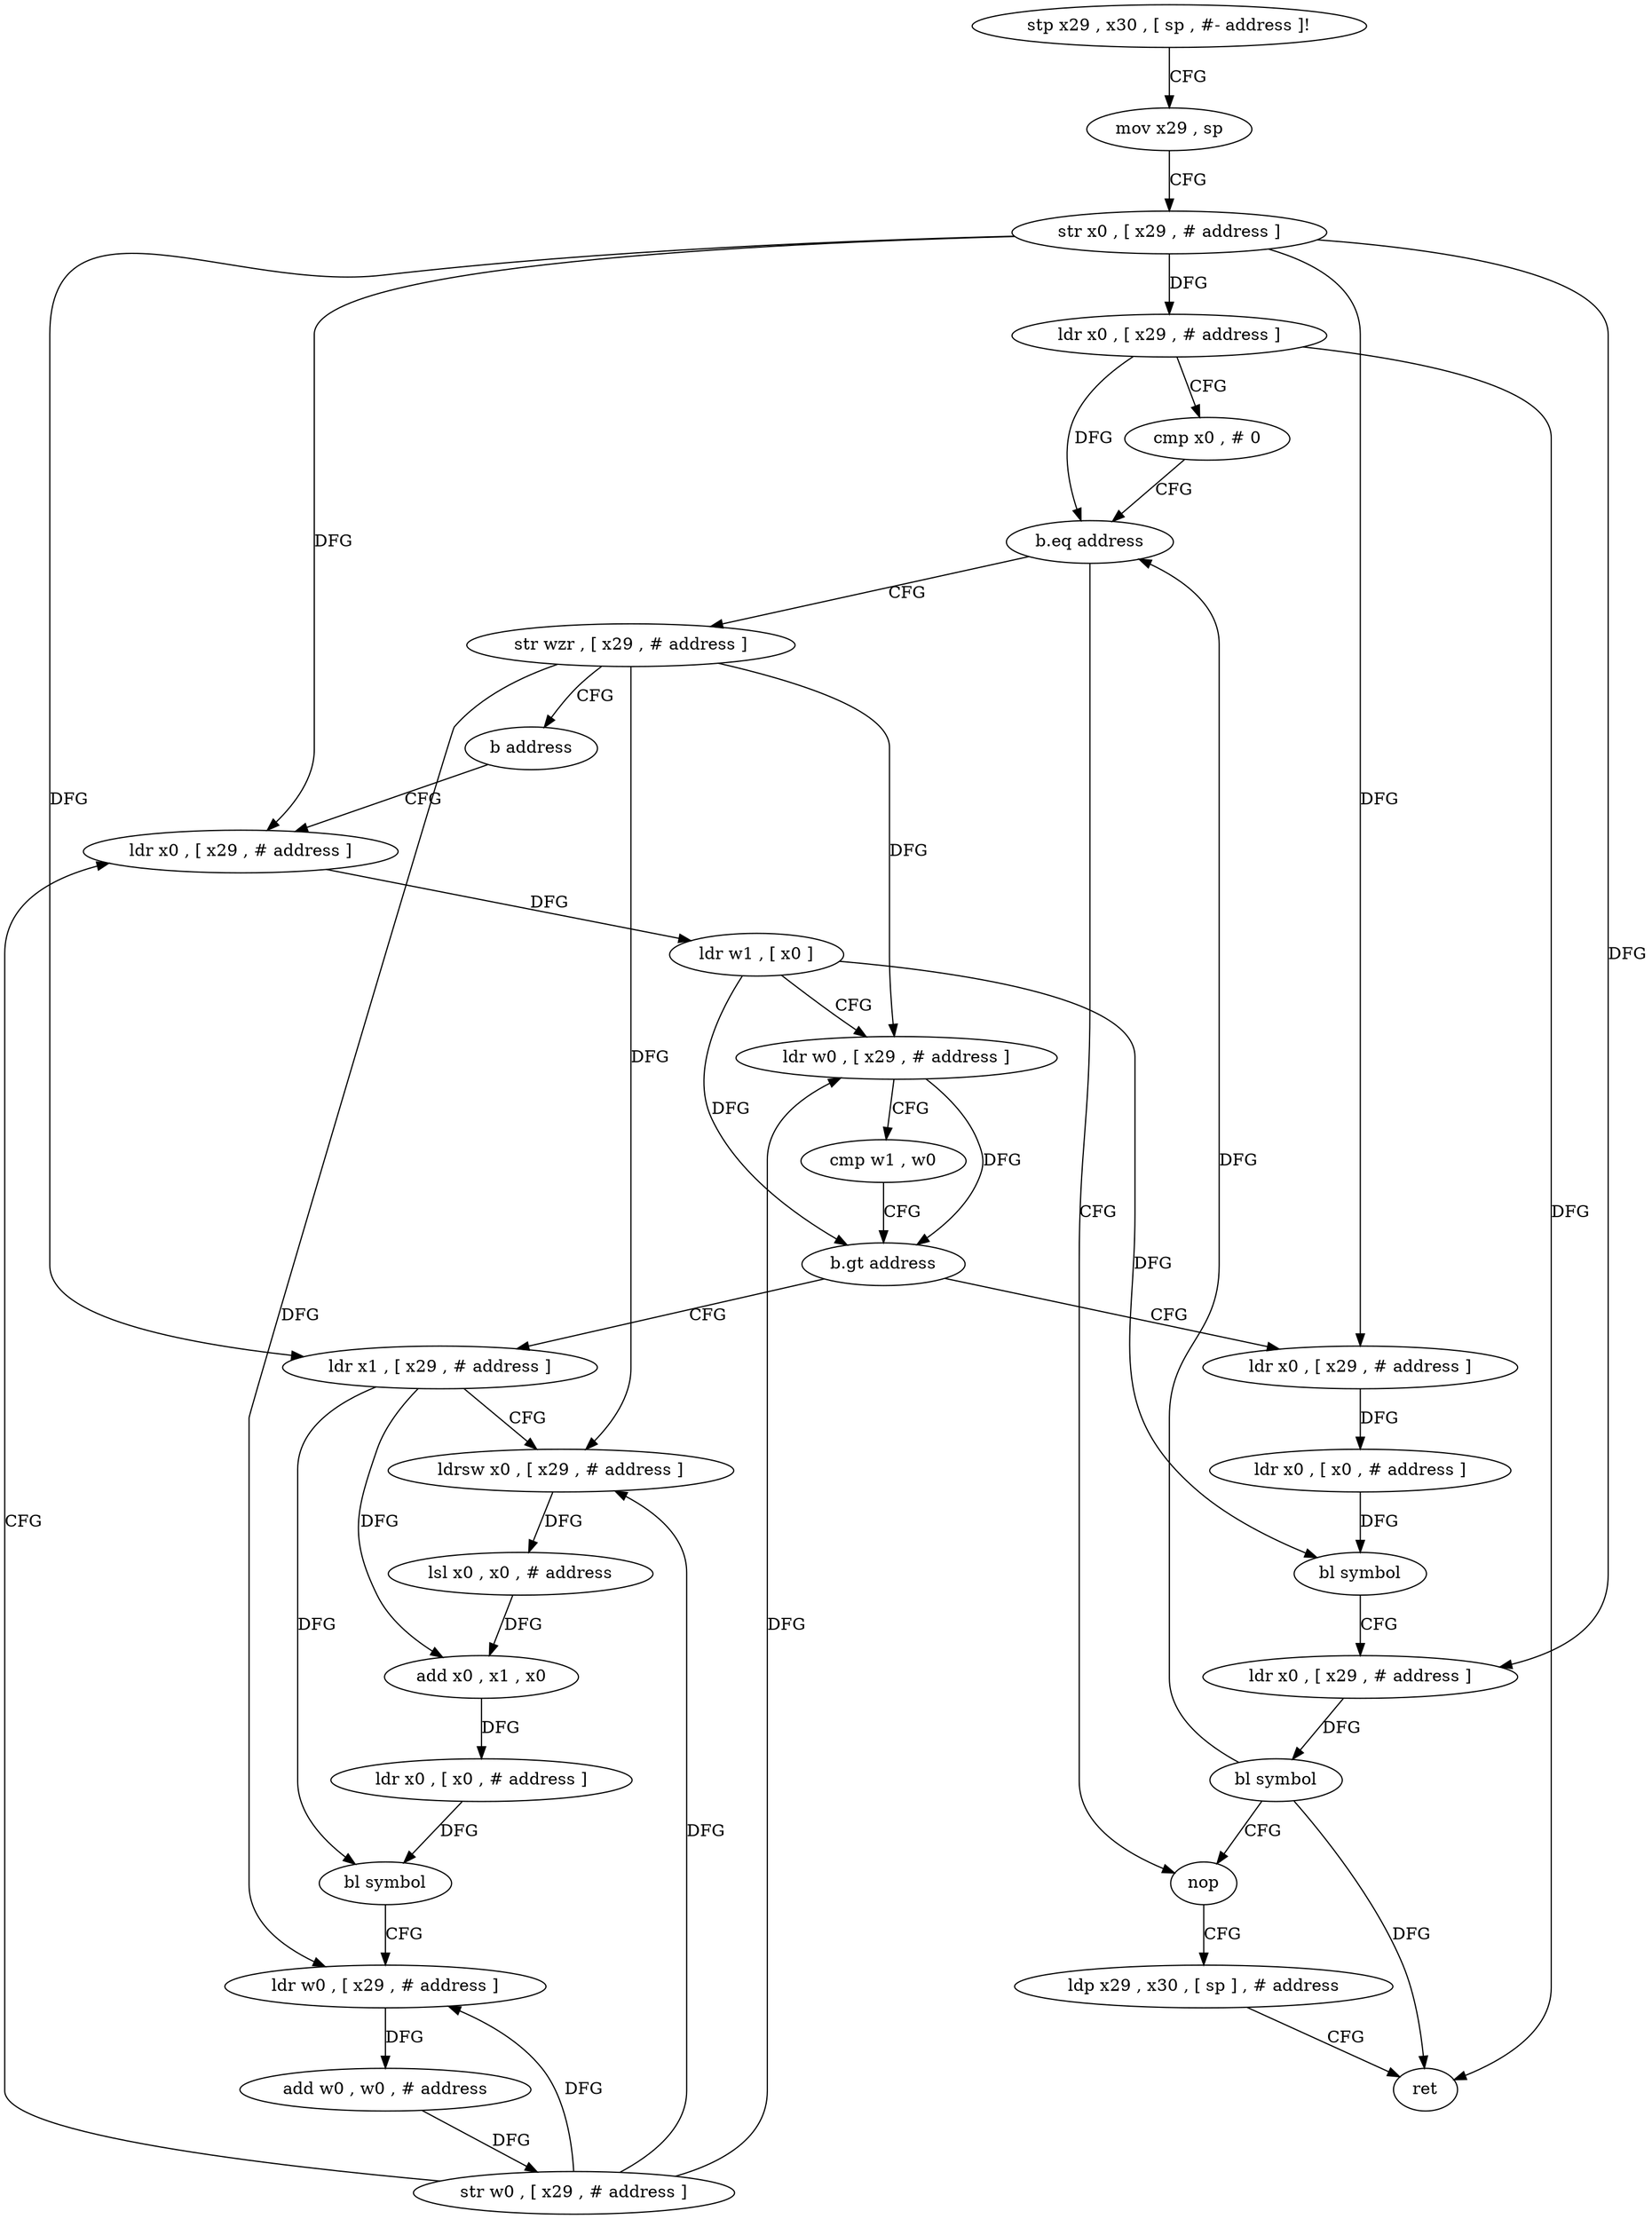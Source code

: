 digraph "func" {
"80024" [label = "stp x29 , x30 , [ sp , #- address ]!" ]
"80028" [label = "mov x29 , sp" ]
"80032" [label = "str x0 , [ x29 , # address ]" ]
"80036" [label = "ldr x0 , [ x29 , # address ]" ]
"80040" [label = "cmp x0 , # 0" ]
"80044" [label = "b.eq address" ]
"80132" [label = "nop" ]
"80048" [label = "str wzr , [ x29 , # address ]" ]
"80136" [label = "ldp x29 , x30 , [ sp ] , # address" ]
"80140" [label = "ret" ]
"80052" [label = "b address" ]
"80092" [label = "ldr x0 , [ x29 , # address ]" ]
"80096" [label = "ldr w1 , [ x0 ]" ]
"80100" [label = "ldr w0 , [ x29 , # address ]" ]
"80104" [label = "cmp w1 , w0" ]
"80108" [label = "b.gt address" ]
"80056" [label = "ldr x1 , [ x29 , # address ]" ]
"80112" [label = "ldr x0 , [ x29 , # address ]" ]
"80060" [label = "ldrsw x0 , [ x29 , # address ]" ]
"80064" [label = "lsl x0 , x0 , # address" ]
"80068" [label = "add x0 , x1 , x0" ]
"80072" [label = "ldr x0 , [ x0 , # address ]" ]
"80076" [label = "bl symbol" ]
"80080" [label = "ldr w0 , [ x29 , # address ]" ]
"80084" [label = "add w0 , w0 , # address" ]
"80088" [label = "str w0 , [ x29 , # address ]" ]
"80116" [label = "ldr x0 , [ x0 , # address ]" ]
"80120" [label = "bl symbol" ]
"80124" [label = "ldr x0 , [ x29 , # address ]" ]
"80128" [label = "bl symbol" ]
"80024" -> "80028" [ label = "CFG" ]
"80028" -> "80032" [ label = "CFG" ]
"80032" -> "80036" [ label = "DFG" ]
"80032" -> "80092" [ label = "DFG" ]
"80032" -> "80056" [ label = "DFG" ]
"80032" -> "80112" [ label = "DFG" ]
"80032" -> "80124" [ label = "DFG" ]
"80036" -> "80040" [ label = "CFG" ]
"80036" -> "80044" [ label = "DFG" ]
"80036" -> "80140" [ label = "DFG" ]
"80040" -> "80044" [ label = "CFG" ]
"80044" -> "80132" [ label = "CFG" ]
"80044" -> "80048" [ label = "CFG" ]
"80132" -> "80136" [ label = "CFG" ]
"80048" -> "80052" [ label = "CFG" ]
"80048" -> "80100" [ label = "DFG" ]
"80048" -> "80060" [ label = "DFG" ]
"80048" -> "80080" [ label = "DFG" ]
"80136" -> "80140" [ label = "CFG" ]
"80052" -> "80092" [ label = "CFG" ]
"80092" -> "80096" [ label = "DFG" ]
"80096" -> "80100" [ label = "CFG" ]
"80096" -> "80108" [ label = "DFG" ]
"80096" -> "80120" [ label = "DFG" ]
"80100" -> "80104" [ label = "CFG" ]
"80100" -> "80108" [ label = "DFG" ]
"80104" -> "80108" [ label = "CFG" ]
"80108" -> "80056" [ label = "CFG" ]
"80108" -> "80112" [ label = "CFG" ]
"80056" -> "80060" [ label = "CFG" ]
"80056" -> "80068" [ label = "DFG" ]
"80056" -> "80076" [ label = "DFG" ]
"80112" -> "80116" [ label = "DFG" ]
"80060" -> "80064" [ label = "DFG" ]
"80064" -> "80068" [ label = "DFG" ]
"80068" -> "80072" [ label = "DFG" ]
"80072" -> "80076" [ label = "DFG" ]
"80076" -> "80080" [ label = "CFG" ]
"80080" -> "80084" [ label = "DFG" ]
"80084" -> "80088" [ label = "DFG" ]
"80088" -> "80092" [ label = "CFG" ]
"80088" -> "80100" [ label = "DFG" ]
"80088" -> "80060" [ label = "DFG" ]
"80088" -> "80080" [ label = "DFG" ]
"80116" -> "80120" [ label = "DFG" ]
"80120" -> "80124" [ label = "CFG" ]
"80124" -> "80128" [ label = "DFG" ]
"80128" -> "80132" [ label = "CFG" ]
"80128" -> "80044" [ label = "DFG" ]
"80128" -> "80140" [ label = "DFG" ]
}
